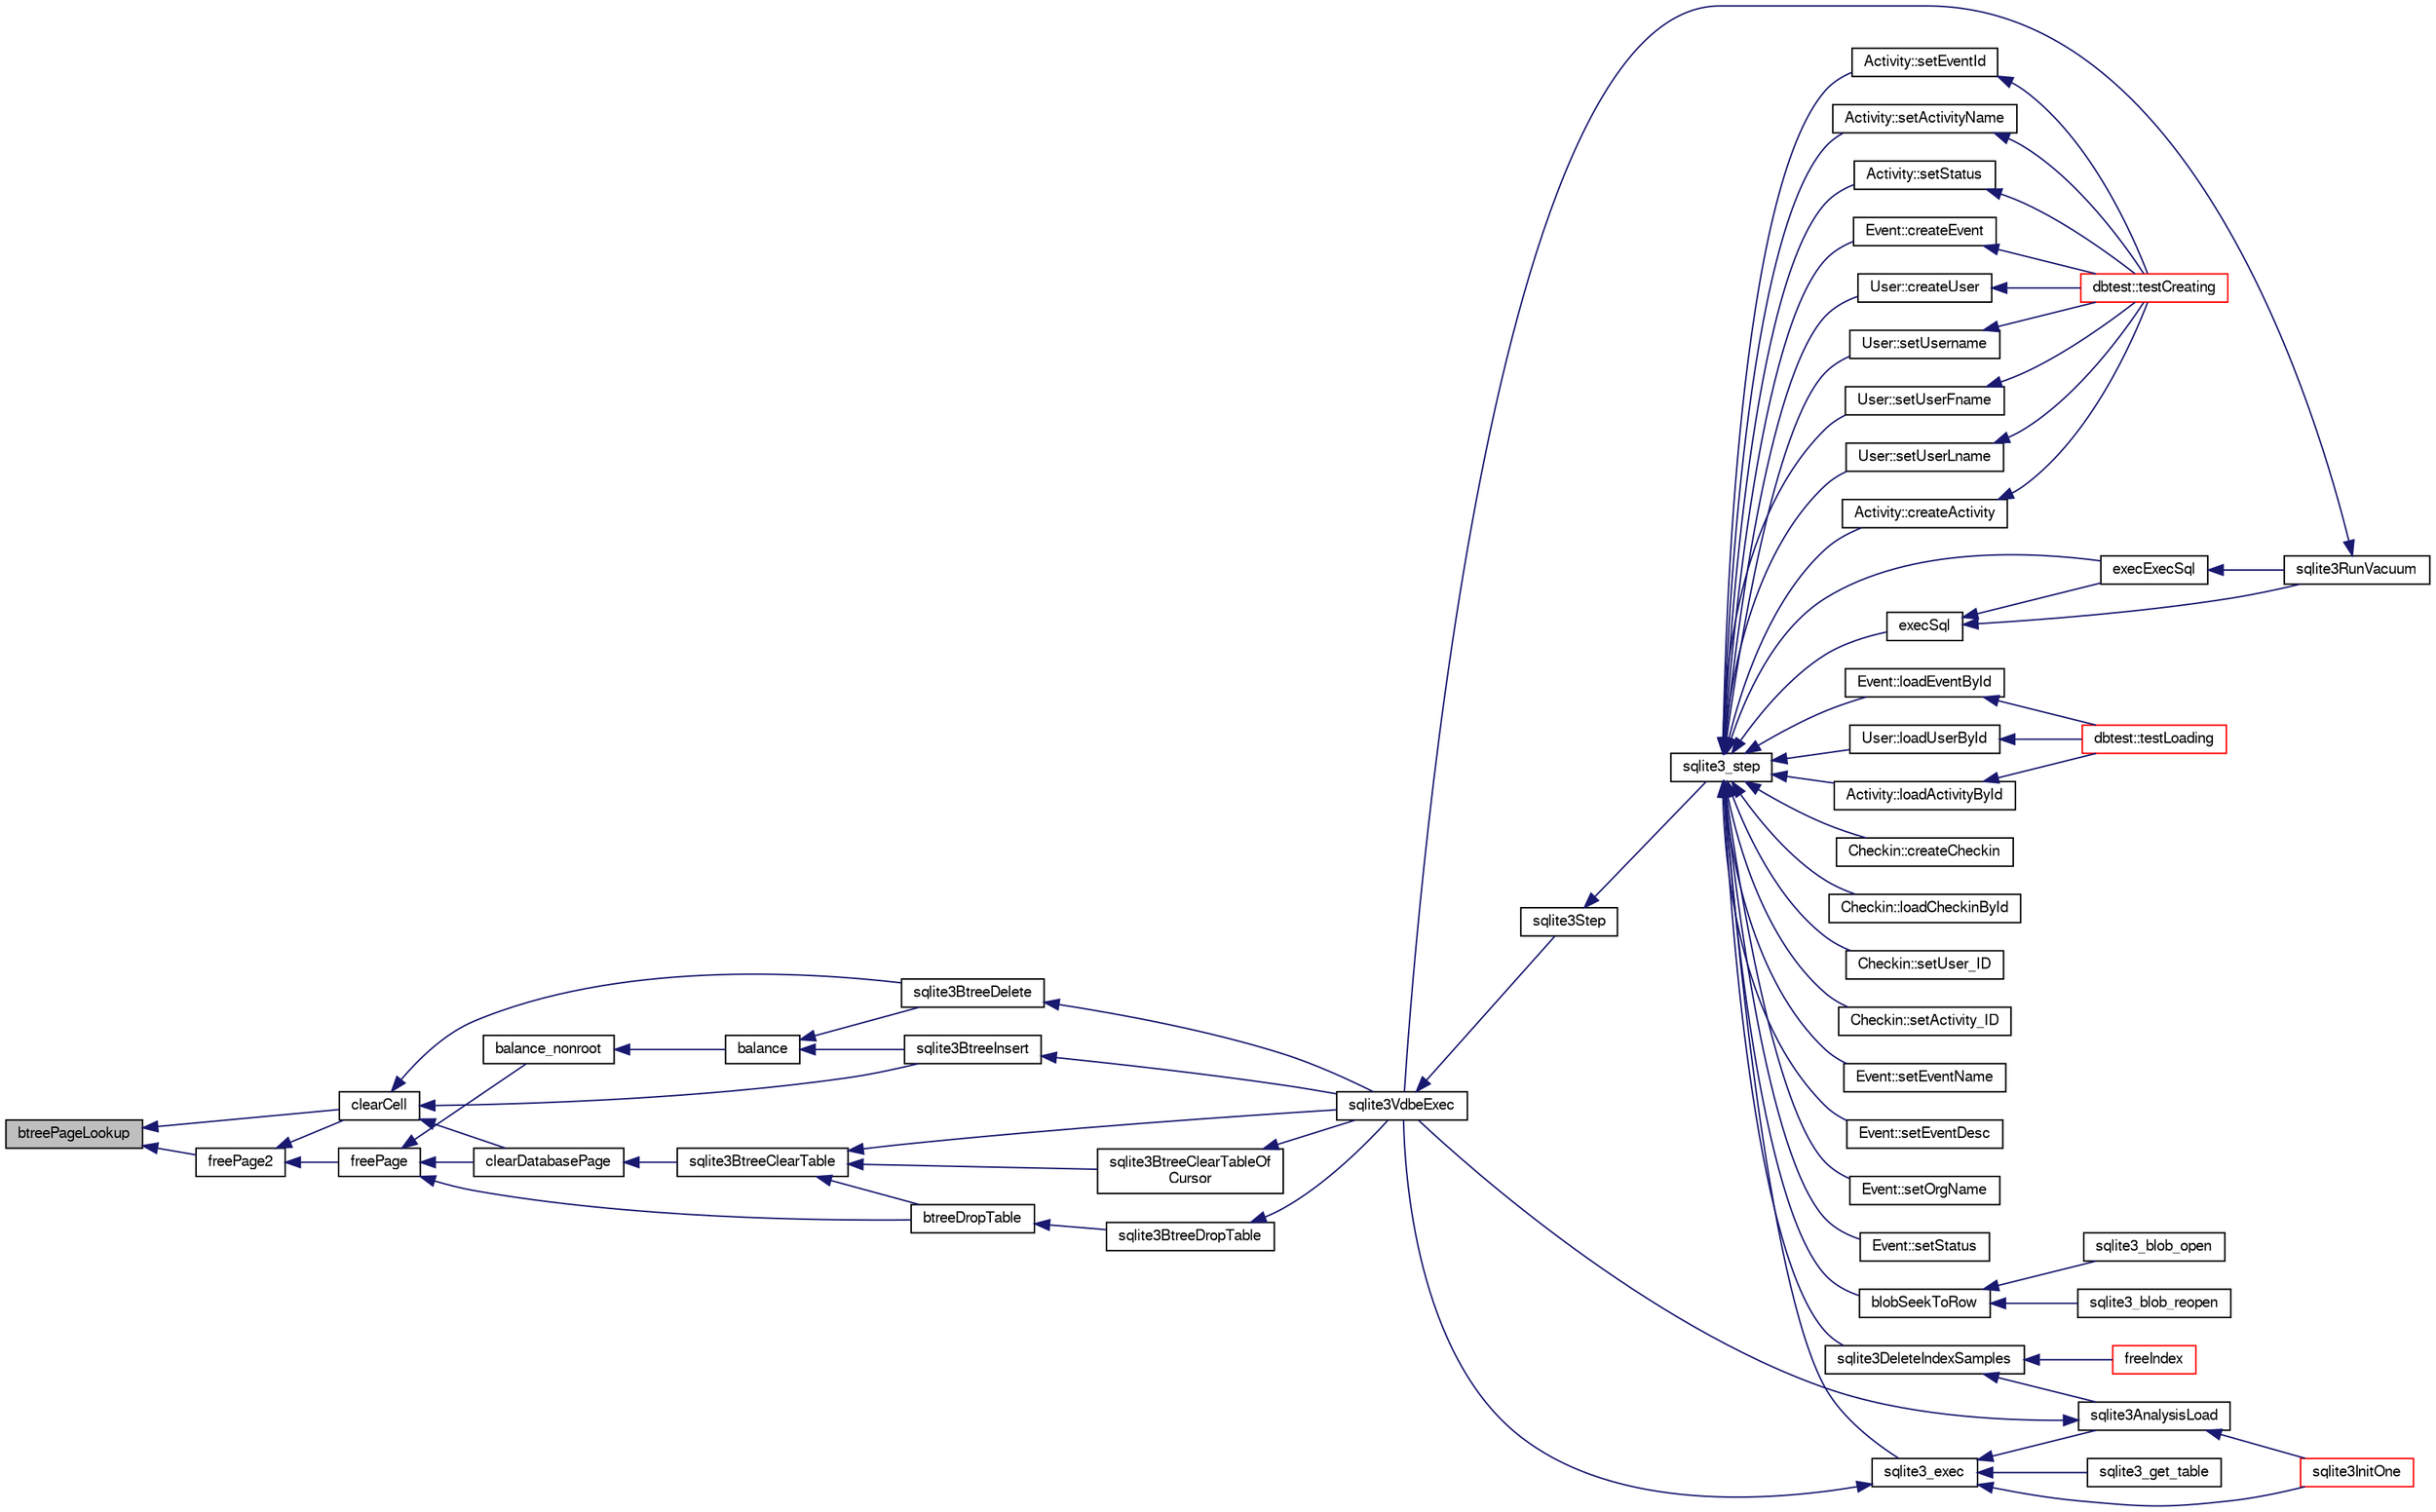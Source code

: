 digraph "btreePageLookup"
{
  edge [fontname="FreeSans",fontsize="10",labelfontname="FreeSans",labelfontsize="10"];
  node [fontname="FreeSans",fontsize="10",shape=record];
  rankdir="LR";
  Node30686 [label="btreePageLookup",height=0.2,width=0.4,color="black", fillcolor="grey75", style="filled", fontcolor="black"];
  Node30686 -> Node30687 [dir="back",color="midnightblue",fontsize="10",style="solid",fontname="FreeSans"];
  Node30687 [label="freePage2",height=0.2,width=0.4,color="black", fillcolor="white", style="filled",URL="$sqlite3_8c.html#a625a2c2bdaf95cdb3a7cb945201f7efb"];
  Node30687 -> Node30688 [dir="back",color="midnightblue",fontsize="10",style="solid",fontname="FreeSans"];
  Node30688 [label="freePage",height=0.2,width=0.4,color="black", fillcolor="white", style="filled",URL="$sqlite3_8c.html#ad98f5006fdec390948dd2966cf0cf12f"];
  Node30688 -> Node30689 [dir="back",color="midnightblue",fontsize="10",style="solid",fontname="FreeSans"];
  Node30689 [label="balance_nonroot",height=0.2,width=0.4,color="black", fillcolor="white", style="filled",URL="$sqlite3_8c.html#a513ba5c0beb3462a4b60064469f1539d"];
  Node30689 -> Node30690 [dir="back",color="midnightblue",fontsize="10",style="solid",fontname="FreeSans"];
  Node30690 [label="balance",height=0.2,width=0.4,color="black", fillcolor="white", style="filled",URL="$sqlite3_8c.html#a173f7c872fb68ccd3a20440d640b66c7"];
  Node30690 -> Node30691 [dir="back",color="midnightblue",fontsize="10",style="solid",fontname="FreeSans"];
  Node30691 [label="sqlite3BtreeInsert",height=0.2,width=0.4,color="black", fillcolor="white", style="filled",URL="$sqlite3_8c.html#aa6c6b68ed28d38984e5fa329794d7f02"];
  Node30691 -> Node30692 [dir="back",color="midnightblue",fontsize="10",style="solid",fontname="FreeSans"];
  Node30692 [label="sqlite3VdbeExec",height=0.2,width=0.4,color="black", fillcolor="white", style="filled",URL="$sqlite3_8c.html#a8ce40a614bdc56719c4d642b1e4dfb21"];
  Node30692 -> Node30693 [dir="back",color="midnightblue",fontsize="10",style="solid",fontname="FreeSans"];
  Node30693 [label="sqlite3Step",height=0.2,width=0.4,color="black", fillcolor="white", style="filled",URL="$sqlite3_8c.html#a3f2872e873e2758a4beedad1d5113554"];
  Node30693 -> Node30694 [dir="back",color="midnightblue",fontsize="10",style="solid",fontname="FreeSans"];
  Node30694 [label="sqlite3_step",height=0.2,width=0.4,color="black", fillcolor="white", style="filled",URL="$sqlite3_8h.html#ac1e491ce36b7471eb28387f7d3c74334"];
  Node30694 -> Node30695 [dir="back",color="midnightblue",fontsize="10",style="solid",fontname="FreeSans"];
  Node30695 [label="Activity::createActivity",height=0.2,width=0.4,color="black", fillcolor="white", style="filled",URL="$classActivity.html#a813cc5e52c14ab49b39014c134e3425b"];
  Node30695 -> Node30696 [dir="back",color="midnightblue",fontsize="10",style="solid",fontname="FreeSans"];
  Node30696 [label="dbtest::testCreating",height=0.2,width=0.4,color="red", fillcolor="white", style="filled",URL="$classdbtest.html#a8193e88a7df657069c8a6bd09c8243b7"];
  Node30694 -> Node30698 [dir="back",color="midnightblue",fontsize="10",style="solid",fontname="FreeSans"];
  Node30698 [label="Activity::loadActivityById",height=0.2,width=0.4,color="black", fillcolor="white", style="filled",URL="$classActivity.html#abe4ffb4f08a47212ebf9013259d9e7fd"];
  Node30698 -> Node30699 [dir="back",color="midnightblue",fontsize="10",style="solid",fontname="FreeSans"];
  Node30699 [label="dbtest::testLoading",height=0.2,width=0.4,color="red", fillcolor="white", style="filled",URL="$classdbtest.html#a6f98d82a2c8e2b9040848763504ddae1"];
  Node30694 -> Node30700 [dir="back",color="midnightblue",fontsize="10",style="solid",fontname="FreeSans"];
  Node30700 [label="Activity::setEventId",height=0.2,width=0.4,color="black", fillcolor="white", style="filled",URL="$classActivity.html#adb1d0fd0d08f473e068f0a4086bfa9ca"];
  Node30700 -> Node30696 [dir="back",color="midnightblue",fontsize="10",style="solid",fontname="FreeSans"];
  Node30694 -> Node30701 [dir="back",color="midnightblue",fontsize="10",style="solid",fontname="FreeSans"];
  Node30701 [label="Activity::setActivityName",height=0.2,width=0.4,color="black", fillcolor="white", style="filled",URL="$classActivity.html#a62dc3737b33915a36086f9dd26d16a81"];
  Node30701 -> Node30696 [dir="back",color="midnightblue",fontsize="10",style="solid",fontname="FreeSans"];
  Node30694 -> Node30702 [dir="back",color="midnightblue",fontsize="10",style="solid",fontname="FreeSans"];
  Node30702 [label="Activity::setStatus",height=0.2,width=0.4,color="black", fillcolor="white", style="filled",URL="$classActivity.html#af618135a7738f4d2a7ee147a8ef912ea"];
  Node30702 -> Node30696 [dir="back",color="midnightblue",fontsize="10",style="solid",fontname="FreeSans"];
  Node30694 -> Node30703 [dir="back",color="midnightblue",fontsize="10",style="solid",fontname="FreeSans"];
  Node30703 [label="Checkin::createCheckin",height=0.2,width=0.4,color="black", fillcolor="white", style="filled",URL="$classCheckin.html#a4e40acdf7fff0e607f6de4f24f3a163c"];
  Node30694 -> Node30704 [dir="back",color="midnightblue",fontsize="10",style="solid",fontname="FreeSans"];
  Node30704 [label="Checkin::loadCheckinById",height=0.2,width=0.4,color="black", fillcolor="white", style="filled",URL="$classCheckin.html#a3461f70ea6c68475225f2a07f78a21e0"];
  Node30694 -> Node30705 [dir="back",color="midnightblue",fontsize="10",style="solid",fontname="FreeSans"];
  Node30705 [label="Checkin::setUser_ID",height=0.2,width=0.4,color="black", fillcolor="white", style="filled",URL="$classCheckin.html#a76ab640f4f912876dbebf183db5359c6"];
  Node30694 -> Node30706 [dir="back",color="midnightblue",fontsize="10",style="solid",fontname="FreeSans"];
  Node30706 [label="Checkin::setActivity_ID",height=0.2,width=0.4,color="black", fillcolor="white", style="filled",URL="$classCheckin.html#ab2ff3ec2604ec73a42af25874a00b232"];
  Node30694 -> Node30707 [dir="back",color="midnightblue",fontsize="10",style="solid",fontname="FreeSans"];
  Node30707 [label="Event::createEvent",height=0.2,width=0.4,color="black", fillcolor="white", style="filled",URL="$classEvent.html#a77adb9f4a46ffb32c2d931f0691f5903"];
  Node30707 -> Node30696 [dir="back",color="midnightblue",fontsize="10",style="solid",fontname="FreeSans"];
  Node30694 -> Node30708 [dir="back",color="midnightblue",fontsize="10",style="solid",fontname="FreeSans"];
  Node30708 [label="Event::loadEventById",height=0.2,width=0.4,color="black", fillcolor="white", style="filled",URL="$classEvent.html#afa66cea33f722dbeecb69cc98fdea055"];
  Node30708 -> Node30699 [dir="back",color="midnightblue",fontsize="10",style="solid",fontname="FreeSans"];
  Node30694 -> Node30709 [dir="back",color="midnightblue",fontsize="10",style="solid",fontname="FreeSans"];
  Node30709 [label="Event::setEventName",height=0.2,width=0.4,color="black", fillcolor="white", style="filled",URL="$classEvent.html#a10596b6ca077df05184e30d62b08729d"];
  Node30694 -> Node30710 [dir="back",color="midnightblue",fontsize="10",style="solid",fontname="FreeSans"];
  Node30710 [label="Event::setEventDesc",height=0.2,width=0.4,color="black", fillcolor="white", style="filled",URL="$classEvent.html#ae36b8377dcae792f1c5c4726024c981b"];
  Node30694 -> Node30711 [dir="back",color="midnightblue",fontsize="10",style="solid",fontname="FreeSans"];
  Node30711 [label="Event::setOrgName",height=0.2,width=0.4,color="black", fillcolor="white", style="filled",URL="$classEvent.html#a19aac0f776bd764563a54977656cf680"];
  Node30694 -> Node30712 [dir="back",color="midnightblue",fontsize="10",style="solid",fontname="FreeSans"];
  Node30712 [label="Event::setStatus",height=0.2,width=0.4,color="black", fillcolor="white", style="filled",URL="$classEvent.html#ab0a6b9285af0f4172eb841e2b80f8972"];
  Node30694 -> Node30713 [dir="back",color="midnightblue",fontsize="10",style="solid",fontname="FreeSans"];
  Node30713 [label="blobSeekToRow",height=0.2,width=0.4,color="black", fillcolor="white", style="filled",URL="$sqlite3_8c.html#afff57e13332b98c8a44a7cebe38962ab"];
  Node30713 -> Node30714 [dir="back",color="midnightblue",fontsize="10",style="solid",fontname="FreeSans"];
  Node30714 [label="sqlite3_blob_open",height=0.2,width=0.4,color="black", fillcolor="white", style="filled",URL="$sqlite3_8h.html#adb8ad839a5bdd62a43785132bc7dd518"];
  Node30713 -> Node30715 [dir="back",color="midnightblue",fontsize="10",style="solid",fontname="FreeSans"];
  Node30715 [label="sqlite3_blob_reopen",height=0.2,width=0.4,color="black", fillcolor="white", style="filled",URL="$sqlite3_8h.html#abc77c24fdc0150138490359a94360f7e"];
  Node30694 -> Node30716 [dir="back",color="midnightblue",fontsize="10",style="solid",fontname="FreeSans"];
  Node30716 [label="sqlite3DeleteIndexSamples",height=0.2,width=0.4,color="black", fillcolor="white", style="filled",URL="$sqlite3_8c.html#aaeda0302fbf61397ec009f65bed047ef"];
  Node30716 -> Node30717 [dir="back",color="midnightblue",fontsize="10",style="solid",fontname="FreeSans"];
  Node30717 [label="sqlite3AnalysisLoad",height=0.2,width=0.4,color="black", fillcolor="white", style="filled",URL="$sqlite3_8c.html#a48a2301c27e1d3d68708b9b8761b5a01"];
  Node30717 -> Node30692 [dir="back",color="midnightblue",fontsize="10",style="solid",fontname="FreeSans"];
  Node30717 -> Node30718 [dir="back",color="midnightblue",fontsize="10",style="solid",fontname="FreeSans"];
  Node30718 [label="sqlite3InitOne",height=0.2,width=0.4,color="red", fillcolor="white", style="filled",URL="$sqlite3_8c.html#ac4318b25df65269906b0379251fe9b85"];
  Node30716 -> Node30819 [dir="back",color="midnightblue",fontsize="10",style="solid",fontname="FreeSans"];
  Node30819 [label="freeIndex",height=0.2,width=0.4,color="red", fillcolor="white", style="filled",URL="$sqlite3_8c.html#a00907c99c18d5bcb9d0b38c077146c31"];
  Node30694 -> Node30885 [dir="back",color="midnightblue",fontsize="10",style="solid",fontname="FreeSans"];
  Node30885 [label="sqlite3_exec",height=0.2,width=0.4,color="black", fillcolor="white", style="filled",URL="$sqlite3_8h.html#a97487ec8150e0bcc8fa392ab8f0e24db"];
  Node30885 -> Node30692 [dir="back",color="midnightblue",fontsize="10",style="solid",fontname="FreeSans"];
  Node30885 -> Node30717 [dir="back",color="midnightblue",fontsize="10",style="solid",fontname="FreeSans"];
  Node30885 -> Node30718 [dir="back",color="midnightblue",fontsize="10",style="solid",fontname="FreeSans"];
  Node30885 -> Node30886 [dir="back",color="midnightblue",fontsize="10",style="solid",fontname="FreeSans"];
  Node30886 [label="sqlite3_get_table",height=0.2,width=0.4,color="black", fillcolor="white", style="filled",URL="$sqlite3_8h.html#a5effeac4e12df57beaa35c5be1f61579"];
  Node30694 -> Node30876 [dir="back",color="midnightblue",fontsize="10",style="solid",fontname="FreeSans"];
  Node30876 [label="execSql",height=0.2,width=0.4,color="black", fillcolor="white", style="filled",URL="$sqlite3_8c.html#a7d16651b98a110662f4c265eff0246cb"];
  Node30876 -> Node30877 [dir="back",color="midnightblue",fontsize="10",style="solid",fontname="FreeSans"];
  Node30877 [label="execExecSql",height=0.2,width=0.4,color="black", fillcolor="white", style="filled",URL="$sqlite3_8c.html#ac1be09a6c047f21133d16378d301e0d4"];
  Node30877 -> Node30878 [dir="back",color="midnightblue",fontsize="10",style="solid",fontname="FreeSans"];
  Node30878 [label="sqlite3RunVacuum",height=0.2,width=0.4,color="black", fillcolor="white", style="filled",URL="$sqlite3_8c.html#a5e83ddc7b3e7e8e79ad5d1fc92de1d2f"];
  Node30878 -> Node30692 [dir="back",color="midnightblue",fontsize="10",style="solid",fontname="FreeSans"];
  Node30876 -> Node30878 [dir="back",color="midnightblue",fontsize="10",style="solid",fontname="FreeSans"];
  Node30694 -> Node30877 [dir="back",color="midnightblue",fontsize="10",style="solid",fontname="FreeSans"];
  Node30694 -> Node30879 [dir="back",color="midnightblue",fontsize="10",style="solid",fontname="FreeSans"];
  Node30879 [label="User::createUser",height=0.2,width=0.4,color="black", fillcolor="white", style="filled",URL="$classUser.html#a22ed673939e8cc0a136130b809bba513"];
  Node30879 -> Node30696 [dir="back",color="midnightblue",fontsize="10",style="solid",fontname="FreeSans"];
  Node30694 -> Node30880 [dir="back",color="midnightblue",fontsize="10",style="solid",fontname="FreeSans"];
  Node30880 [label="User::loadUserById",height=0.2,width=0.4,color="black", fillcolor="white", style="filled",URL="$classUser.html#a863377665b7fb83c5547dcf9727f5092"];
  Node30880 -> Node30699 [dir="back",color="midnightblue",fontsize="10",style="solid",fontname="FreeSans"];
  Node30694 -> Node30881 [dir="back",color="midnightblue",fontsize="10",style="solid",fontname="FreeSans"];
  Node30881 [label="User::setUsername",height=0.2,width=0.4,color="black", fillcolor="white", style="filled",URL="$classUser.html#aa0497022a136cb78de785b0a39ae60b1"];
  Node30881 -> Node30696 [dir="back",color="midnightblue",fontsize="10",style="solid",fontname="FreeSans"];
  Node30694 -> Node30882 [dir="back",color="midnightblue",fontsize="10",style="solid",fontname="FreeSans"];
  Node30882 [label="User::setUserFname",height=0.2,width=0.4,color="black", fillcolor="white", style="filled",URL="$classUser.html#a72657eb55cd0ca437b4841a43f19912f"];
  Node30882 -> Node30696 [dir="back",color="midnightblue",fontsize="10",style="solid",fontname="FreeSans"];
  Node30694 -> Node30883 [dir="back",color="midnightblue",fontsize="10",style="solid",fontname="FreeSans"];
  Node30883 [label="User::setUserLname",height=0.2,width=0.4,color="black", fillcolor="white", style="filled",URL="$classUser.html#aa25973387e5afe1aa6f60dd6545e33b5"];
  Node30883 -> Node30696 [dir="back",color="midnightblue",fontsize="10",style="solid",fontname="FreeSans"];
  Node30690 -> Node30953 [dir="back",color="midnightblue",fontsize="10",style="solid",fontname="FreeSans"];
  Node30953 [label="sqlite3BtreeDelete",height=0.2,width=0.4,color="black", fillcolor="white", style="filled",URL="$sqlite3_8c.html#a65c40cd7ec987dbd25392a180f388fe7"];
  Node30953 -> Node30692 [dir="back",color="midnightblue",fontsize="10",style="solid",fontname="FreeSans"];
  Node30688 -> Node30954 [dir="back",color="midnightblue",fontsize="10",style="solid",fontname="FreeSans"];
  Node30954 [label="clearDatabasePage",height=0.2,width=0.4,color="black", fillcolor="white", style="filled",URL="$sqlite3_8c.html#aecc3046a56feeeabd3ca93c0685e35d5"];
  Node30954 -> Node30955 [dir="back",color="midnightblue",fontsize="10",style="solid",fontname="FreeSans"];
  Node30955 [label="sqlite3BtreeClearTable",height=0.2,width=0.4,color="black", fillcolor="white", style="filled",URL="$sqlite3_8c.html#ac2fcbee7dcc155d776ecf9d5151f3872"];
  Node30955 -> Node30956 [dir="back",color="midnightblue",fontsize="10",style="solid",fontname="FreeSans"];
  Node30956 [label="sqlite3BtreeClearTableOf\lCursor",height=0.2,width=0.4,color="black", fillcolor="white", style="filled",URL="$sqlite3_8c.html#a31f4ef273f0625b74b993177f5903454"];
  Node30956 -> Node30692 [dir="back",color="midnightblue",fontsize="10",style="solid",fontname="FreeSans"];
  Node30955 -> Node30957 [dir="back",color="midnightblue",fontsize="10",style="solid",fontname="FreeSans"];
  Node30957 [label="btreeDropTable",height=0.2,width=0.4,color="black", fillcolor="white", style="filled",URL="$sqlite3_8c.html#abba4061ea34842db278e91f537d2c2ff"];
  Node30957 -> Node30958 [dir="back",color="midnightblue",fontsize="10",style="solid",fontname="FreeSans"];
  Node30958 [label="sqlite3BtreeDropTable",height=0.2,width=0.4,color="black", fillcolor="white", style="filled",URL="$sqlite3_8c.html#a7b9a218bc08d8acfc94b74ea5c47eaa8"];
  Node30958 -> Node30692 [dir="back",color="midnightblue",fontsize="10",style="solid",fontname="FreeSans"];
  Node30955 -> Node30692 [dir="back",color="midnightblue",fontsize="10",style="solid",fontname="FreeSans"];
  Node30688 -> Node30957 [dir="back",color="midnightblue",fontsize="10",style="solid",fontname="FreeSans"];
  Node30687 -> Node30959 [dir="back",color="midnightblue",fontsize="10",style="solid",fontname="FreeSans"];
  Node30959 [label="clearCell",height=0.2,width=0.4,color="black", fillcolor="white", style="filled",URL="$sqlite3_8c.html#acde9692b1b53b7e35fa3ee62c01a0341"];
  Node30959 -> Node30691 [dir="back",color="midnightblue",fontsize="10",style="solid",fontname="FreeSans"];
  Node30959 -> Node30953 [dir="back",color="midnightblue",fontsize="10",style="solid",fontname="FreeSans"];
  Node30959 -> Node30954 [dir="back",color="midnightblue",fontsize="10",style="solid",fontname="FreeSans"];
  Node30686 -> Node30959 [dir="back",color="midnightblue",fontsize="10",style="solid",fontname="FreeSans"];
}

